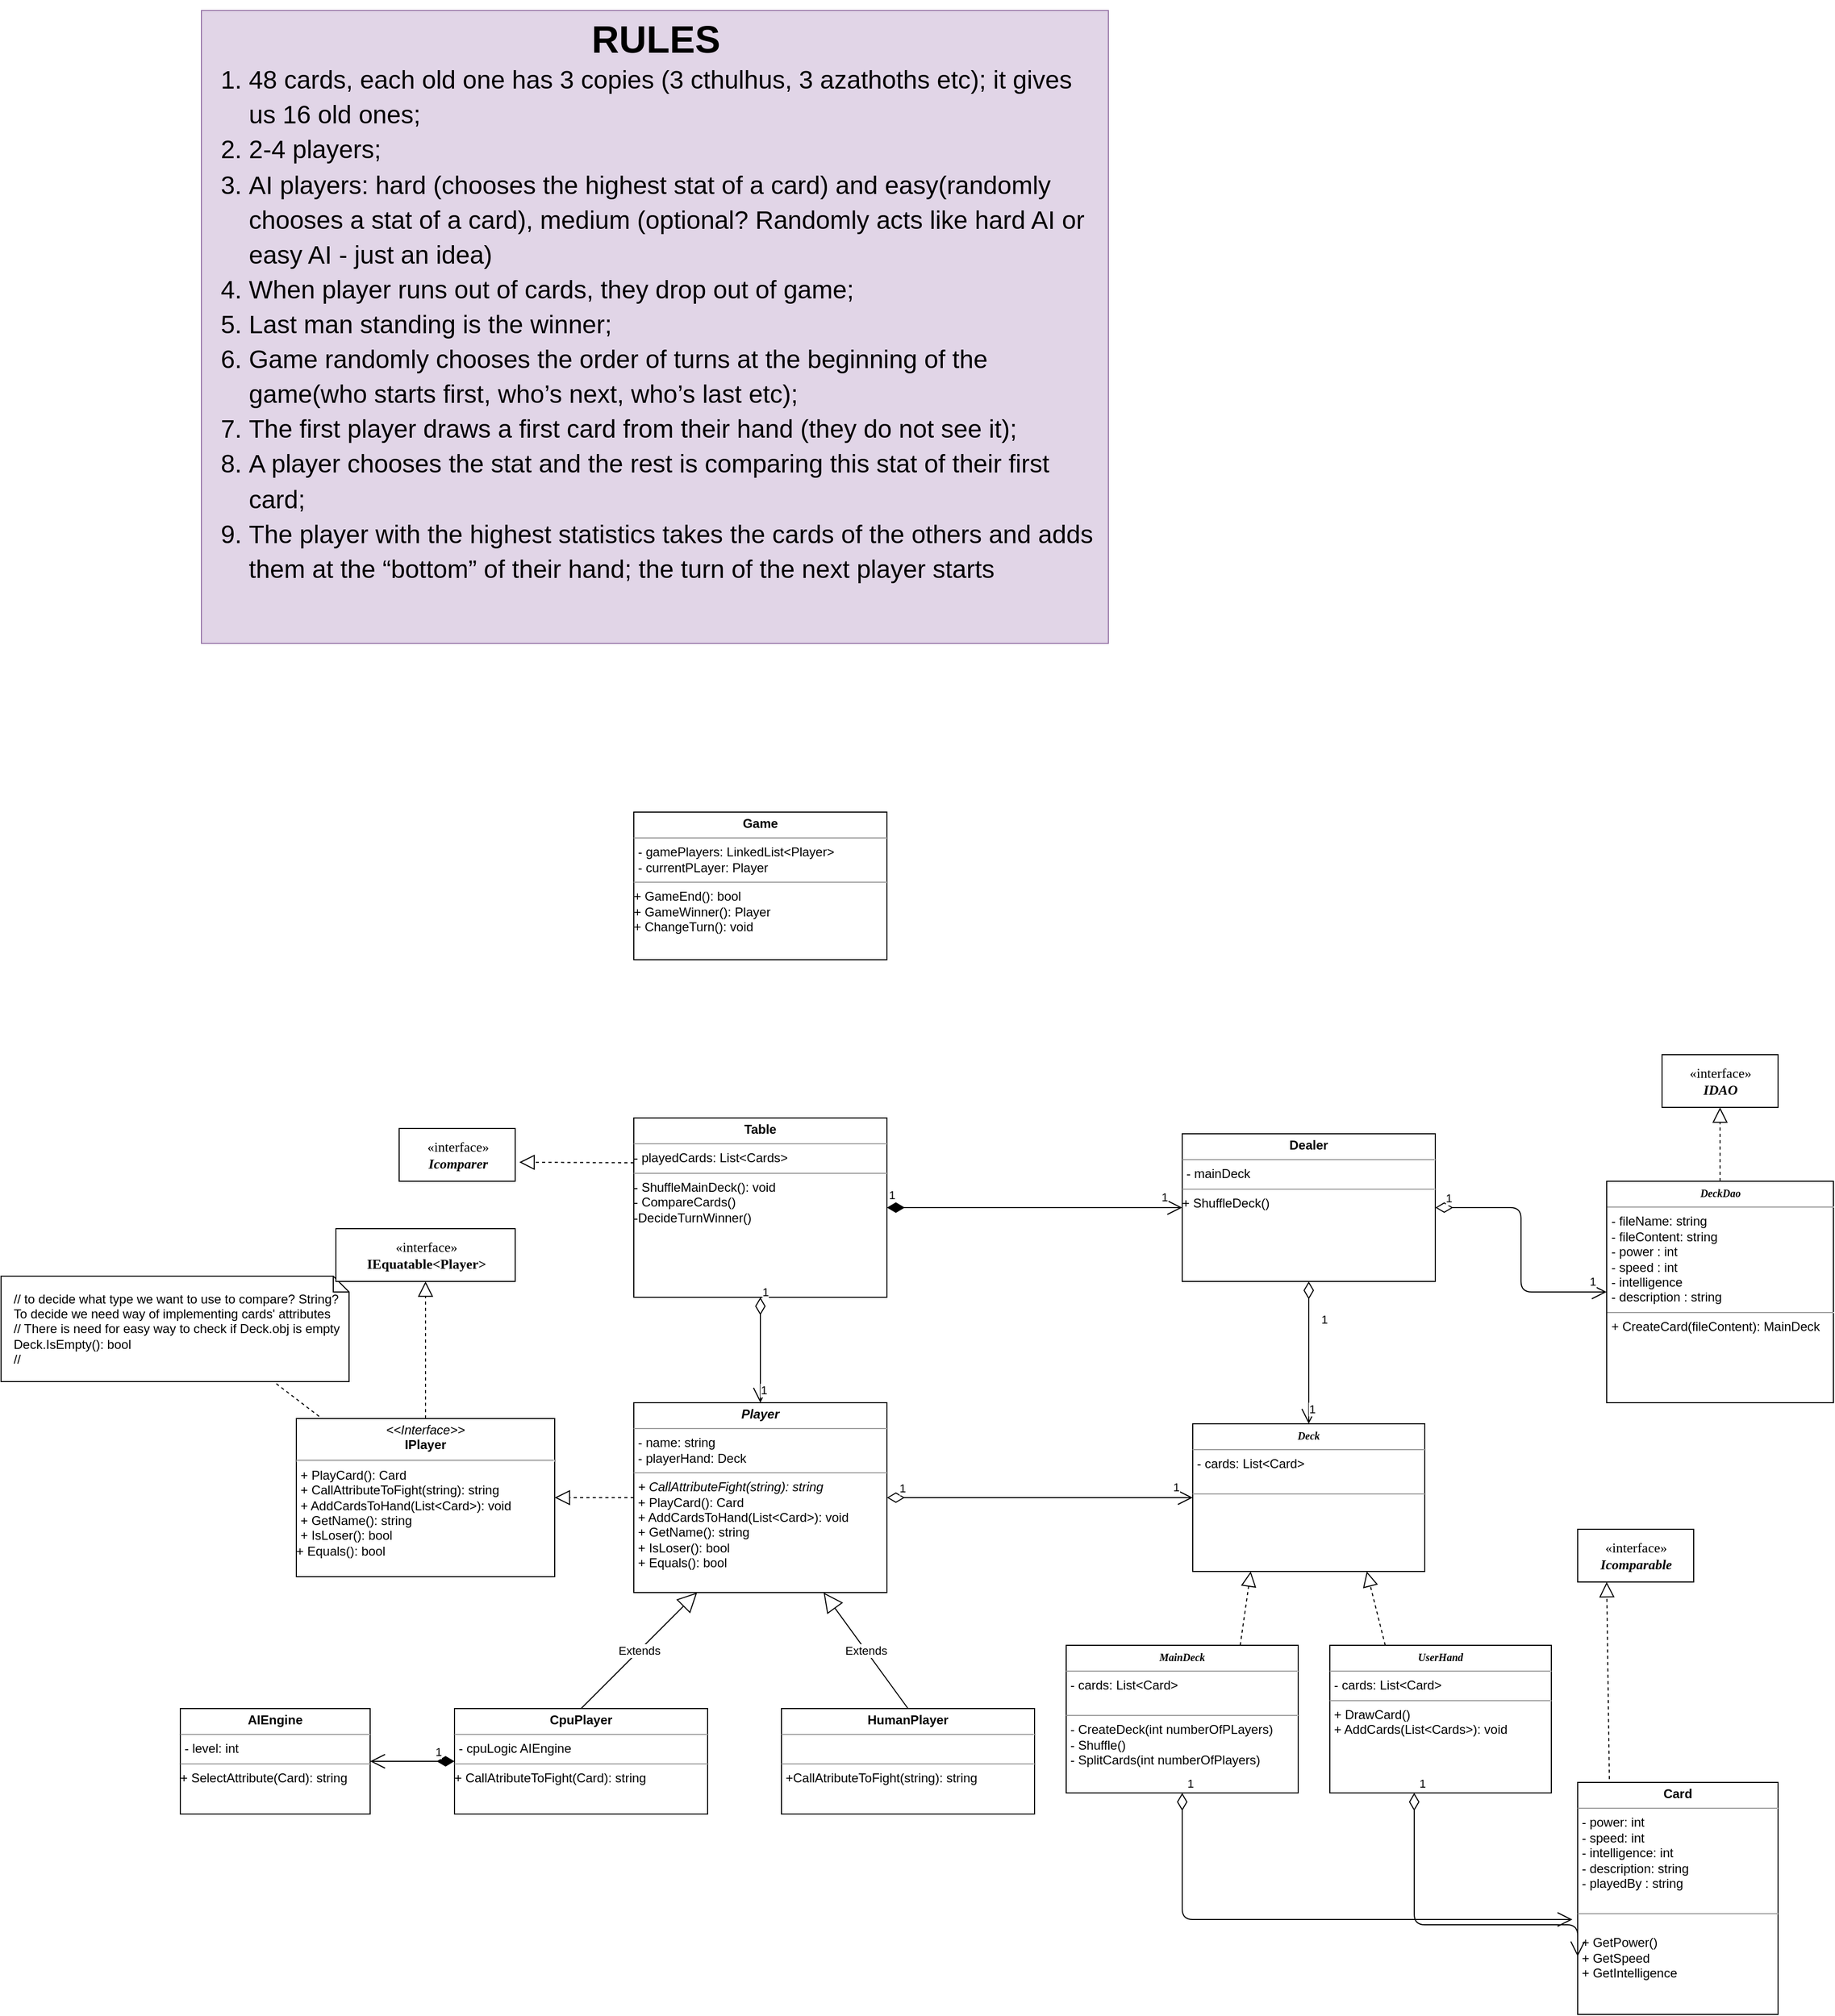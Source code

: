 <mxfile version="13.3.4" type="google"><diagram name="Page-1" id="c4acf3e9-155e-7222-9cf6-157b1a14988f"><mxGraphModel dx="2512" dy="1971" grid="1" gridSize="10" guides="1" tooltips="1" connect="1" arrows="1" fold="1" page="1" pageScale="1" pageWidth="850" pageHeight="1100" background="#ffffff" math="0" shadow="0"><root><mxCell id="0"/><mxCell id="1" parent="0"/><mxCell id="5d2195bd80daf111-9" value="&lt;p style=&quot;margin: 0px ; margin-top: 4px ; text-align: center&quot;&gt;&lt;b&gt;Card&lt;/b&gt;&lt;/p&gt;&lt;hr size=&quot;1&quot;&gt;&lt;p style=&quot;margin: 0px ; margin-left: 4px&quot;&gt;- power: int&lt;br&gt;- speed: int&lt;/p&gt;&lt;p style=&quot;margin: 0px ; margin-left: 4px&quot;&gt;- intelligence: int&lt;/p&gt;&lt;p style=&quot;margin: 0px ; margin-left: 4px&quot;&gt;- description: string&lt;/p&gt;&lt;p style=&quot;margin: 0px ; margin-left: 4px&quot;&gt;- playedBy : string&lt;/p&gt;&lt;p style=&quot;margin: 0px ; margin-left: 4px&quot;&gt;&lt;br&gt;&lt;/p&gt;&lt;hr size=&quot;1&quot;&gt;&lt;p style=&quot;margin: 0px ; margin-left: 4px&quot;&gt;&lt;br&gt;+ GetPower()&lt;/p&gt;&lt;p style=&quot;margin: 0px ; margin-left: 4px&quot;&gt;+ GetSpeed&lt;/p&gt;&lt;p style=&quot;margin: 0px ; margin-left: 4px&quot;&gt;+ GetIntelligence&lt;/p&gt;&lt;p style=&quot;margin: 0px ; margin-left: 4px&quot;&gt;&lt;br&gt;&lt;/p&gt;" style="verticalAlign=top;align=left;overflow=fill;fontSize=12;fontFamily=Helvetica;html=1;rounded=0;shadow=0;comic=0;labelBackgroundColor=none;strokeWidth=1" parent="1" vertex="1"><mxGeometry x="375" y="640" width="190" height="220" as="geometry"/></mxCell><mxCell id="5d2195bd80daf111-13" value="&lt;font style=&quot;font-size: 13px&quot;&gt;«interface»&lt;br&gt;&lt;i&gt;&lt;b&gt;Icomparable&lt;/b&gt;&lt;/i&gt;&lt;/font&gt;" style="html=1;rounded=0;shadow=0;comic=0;labelBackgroundColor=none;strokeWidth=1;fontFamily=Verdana;fontSize=10;align=center;" parent="1" vertex="1"><mxGeometry x="375" y="400" width="110" height="50" as="geometry"/></mxCell><mxCell id="zJbqKSlz1I0cdjYQfldE-4" value="" style="endArrow=block;dashed=1;endFill=0;endSize=12;html=1;entryX=0.25;entryY=1;entryDx=0;entryDy=0;exitX=0.158;exitY=-0.014;exitDx=0;exitDy=0;exitPerimeter=0;" parent="1" source="5d2195bd80daf111-9" target="5d2195bd80daf111-13" edge="1"><mxGeometry width="160" relative="1" as="geometry"><mxPoint x="403" y="600" as="sourcePoint"/><mxPoint x="220" y="587" as="targetPoint"/></mxGeometry></mxCell><mxCell id="zJbqKSlz1I0cdjYQfldE-5" value="&lt;p style=&quot;margin: 0px ; margin-top: 4px ; text-align: center&quot;&gt;&lt;i style=&quot;font-family: &amp;#34;verdana&amp;#34; ; font-size: 10px&quot;&gt;&lt;b&gt;Deck&lt;/b&gt;&lt;/i&gt;&lt;br&gt;&lt;/p&gt;&lt;hr size=&quot;1&quot;&gt;&lt;p style=&quot;margin: 0px ; margin-left: 4px&quot;&gt;&lt;span&gt;- cards: List&amp;lt;Card&amp;gt;&lt;/span&gt;&lt;br&gt;&lt;/p&gt;&lt;p style=&quot;margin: 0px ; margin-left: 4px&quot;&gt;&lt;br&gt;&lt;/p&gt;&lt;hr size=&quot;1&quot;&gt;&lt;p style=&quot;margin: 0px ; margin-left: 4px&quot;&gt;&lt;br&gt;&lt;/p&gt;" style="verticalAlign=top;align=left;overflow=fill;fontSize=12;fontFamily=Helvetica;html=1;rounded=0;shadow=0;comic=0;labelBackgroundColor=none;strokeWidth=1" parent="1" vertex="1"><mxGeometry x="10" y="300" width="220" height="140" as="geometry"/></mxCell><mxCell id="knvV5cfV0-kSAaih6F3k-11" value="&lt;p style=&quot;margin: 0px ; margin-top: 4px ; text-align: center&quot;&gt;&lt;i&gt;&lt;b&gt;Player&lt;/b&gt;&lt;/i&gt;&lt;br&gt;&lt;/p&gt;&lt;hr size=&quot;1&quot;&gt;&lt;p style=&quot;margin: 0px ; margin-left: 4px&quot;&gt;- name: string&lt;/p&gt;&lt;p style=&quot;margin: 0px ; margin-left: 4px&quot;&gt;- playerHand: Deck&lt;br&gt;&lt;/p&gt;&lt;hr size=&quot;1&quot;&gt;&lt;p style=&quot;margin: 0px ; margin-left: 4px&quot;&gt;&lt;i&gt;+ CallAttributeFight(string): string&lt;/i&gt;&lt;/p&gt;&lt;p style=&quot;margin: 0px ; margin-left: 4px&quot;&gt;+ PlayCard(): Card&lt;br&gt;&lt;/p&gt;&lt;p style=&quot;margin: 0px ; margin-left: 4px&quot;&gt;+ AddCardsToHand(List&amp;lt;Card&amp;gt;): void&lt;/p&gt;&lt;p style=&quot;margin: 0px ; margin-left: 4px&quot;&gt;+ GetName(): string&lt;br&gt;&lt;/p&gt;&lt;p style=&quot;margin: 0px ; margin-left: 4px&quot;&gt;+ IsLoser(): bool&lt;/p&gt;&lt;p style=&quot;margin: 0px ; margin-left: 4px&quot;&gt;+ Equals(): bool&lt;br&gt;&lt;/p&gt;&lt;p style=&quot;margin: 0px ; margin-left: 4px&quot;&gt;&lt;br&gt;&lt;/p&gt;" style="verticalAlign=top;align=left;overflow=fill;fontSize=12;fontFamily=Helvetica;html=1;rounded=0;shadow=0;comic=0;labelBackgroundColor=none;strokeWidth=1" parent="1" vertex="1"><mxGeometry x="-520" y="280" width="240" height="180" as="geometry"/></mxCell><mxCell id="zJbqKSlz1I0cdjYQfldE-6" value="&lt;p style=&quot;margin: 4px 0px 0px ; text-align: center&quot;&gt;&lt;font face=&quot;verdana&quot;&gt;&lt;span style=&quot;font-size: 10px&quot;&gt;&lt;b&gt;&lt;i&gt;MainDeck&lt;/i&gt;&lt;/b&gt;&lt;/span&gt;&lt;/font&gt;&lt;/p&gt;&lt;hr size=&quot;1&quot;&gt;&lt;p style=&quot;margin: 0px 0px 0px 4px&quot;&gt;- cards: List&amp;lt;Card&amp;gt;&lt;br&gt;&lt;/p&gt;&lt;p style=&quot;margin: 0px 0px 0px 4px&quot;&gt;&lt;br&gt;&lt;/p&gt;&lt;hr size=&quot;1&quot;&gt;&lt;p style=&quot;margin: 0px 0px 0px 4px&quot;&gt;- CreateDeck(int numberOfPLayers)&lt;/p&gt;&lt;p style=&quot;margin: 0px 0px 0px 4px&quot;&gt;- Shuffle()&lt;br&gt;- SplitCards(int numberOfPlayers)&lt;/p&gt;" style="verticalAlign=top;align=left;overflow=fill;fontSize=12;fontFamily=Helvetica;html=1;rounded=0;shadow=0;comic=0;labelBackgroundColor=none;strokeWidth=1" parent="1" vertex="1"><mxGeometry x="-110" y="510" width="220" height="140" as="geometry"/></mxCell><mxCell id="zJbqKSlz1I0cdjYQfldE-7" value="&lt;p style=&quot;margin: 0px ; margin-top: 4px ; text-align: center&quot;&gt;&lt;i style=&quot;font-family: &amp;#34;verdana&amp;#34; ; font-size: 10px&quot;&gt;&lt;b&gt;UserHand&lt;/b&gt;&lt;/i&gt;&lt;/p&gt;&lt;hr size=&quot;1&quot;&gt;&lt;p style=&quot;margin: 0px ; margin-left: 4px&quot;&gt;&lt;span&gt;- cards: List&amp;lt;Card&amp;gt;&lt;/span&gt;&lt;br&gt;&lt;/p&gt;&lt;hr size=&quot;1&quot;&gt;&lt;p style=&quot;margin: 0px ; margin-left: 4px&quot;&gt;+ DrawCard()&lt;br&gt;+ AddCards(List&amp;lt;Cards&amp;gt;): void&lt;br&gt;&lt;/p&gt;" style="verticalAlign=top;align=left;overflow=fill;fontSize=12;fontFamily=Helvetica;html=1;rounded=0;shadow=0;comic=0;labelBackgroundColor=none;strokeWidth=1" parent="1" vertex="1"><mxGeometry x="140" y="510" width="210" height="140" as="geometry"/></mxCell><mxCell id="knvV5cfV0-kSAaih6F3k-12" value="&lt;p style=&quot;margin: 0px ; margin-top: 4px ; text-align: center&quot;&gt;&lt;b&gt;HumanPlayer&lt;/b&gt;&lt;br&gt;&lt;/p&gt;&lt;hr size=&quot;1&quot;&gt;&lt;br&gt;&lt;hr size=&quot;1&quot;&gt;&lt;p style=&quot;margin: 0px ; margin-left: 4px&quot;&gt;+CallAtributeToFight(string): string&lt;/p&gt;" style="verticalAlign=top;align=left;overflow=fill;fontSize=12;fontFamily=Helvetica;html=1;rounded=0;shadow=0;comic=0;labelBackgroundColor=none;strokeWidth=1" parent="1" vertex="1"><mxGeometry x="-380" y="570" width="240" height="100" as="geometry"/></mxCell><mxCell id="knvV5cfV0-kSAaih6F3k-13" value="&lt;p style=&quot;margin: 0px ; margin-top: 4px ; text-align: center&quot;&gt;&lt;i&gt;&amp;lt;&amp;lt;Interface&amp;gt;&amp;gt;&lt;/i&gt;&lt;br&gt;&lt;b&gt;IPlayer&lt;/b&gt;&lt;/p&gt;&lt;hr&gt;&lt;p style=&quot;margin: 0px ; margin-left: 4px&quot;&gt;+ PlayCard(): Card&lt;br&gt;+ CallAttributeToFight(string): string&lt;br&gt;&lt;/p&gt;&lt;p style=&quot;margin: 0px ; margin-left: 4px&quot;&gt;+ AddCardsToHand(List&amp;lt;Card&amp;gt;): void&lt;/p&gt;&lt;p style=&quot;margin: 0px ; margin-left: 4px&quot;&gt;+ GetName(): string&lt;br&gt;&lt;/p&gt;&lt;p style=&quot;margin: 0px ; margin-left: 4px&quot;&gt;+ IsLoser(): bool&lt;/p&gt;+ Equals(): bool&lt;div&gt;&lt;br&gt;&lt;/div&gt;" style="verticalAlign=top;align=left;overflow=fill;fontSize=12;fontFamily=Helvetica;html=1;rounded=0;shadow=0;comic=0;labelBackgroundColor=none;strokeWidth=1;strokeColor=#000000;" parent="1" vertex="1"><mxGeometry x="-840" y="295" width="245" height="150" as="geometry"/></mxCell><mxCell id="zJbqKSlz1I0cdjYQfldE-8" value="" style="endArrow=block;dashed=1;endFill=0;endSize=12;html=1;entryX=0.25;entryY=1;entryDx=0;entryDy=0;exitX=0.75;exitY=0;exitDx=0;exitDy=0;" parent="1" edge="1" target="zJbqKSlz1I0cdjYQfldE-5" source="zJbqKSlz1I0cdjYQfldE-6"><mxGeometry width="160" relative="1" as="geometry"><mxPoint x="40" y="510" as="sourcePoint"/><mxPoint x="40" y="421" as="targetPoint"/></mxGeometry></mxCell><mxCell id="zJbqKSlz1I0cdjYQfldE-9" value="" style="endArrow=block;dashed=1;endFill=0;endSize=12;html=1;exitX=0.25;exitY=0;exitDx=0;exitDy=0;entryX=0.75;entryY=1;entryDx=0;entryDy=0;" parent="1" edge="1" target="zJbqKSlz1I0cdjYQfldE-5" source="zJbqKSlz1I0cdjYQfldE-7"><mxGeometry width="160" relative="1" as="geometry"><mxPoint x="171.57" y="510" as="sourcePoint"/><mxPoint x="170" y="421" as="targetPoint"/></mxGeometry></mxCell><mxCell id="knvV5cfV0-kSAaih6F3k-14" value="Extends" style="endArrow=block;endSize=16;endFill=0;html=1;exitX=0.5;exitY=0;exitDx=0;exitDy=0;entryX=0.75;entryY=1;entryDx=0;entryDy=0;" parent="1" source="knvV5cfV0-kSAaih6F3k-12" target="knvV5cfV0-kSAaih6F3k-11" edge="1"><mxGeometry width="160" relative="1" as="geometry"><mxPoint x="-270" y="410" as="sourcePoint"/><mxPoint x="-110" y="410" as="targetPoint"/></mxGeometry></mxCell><mxCell id="knvV5cfV0-kSAaih6F3k-16" value="&lt;p style=&quot;margin: 0px ; margin-top: 4px ; text-align: center&quot;&gt;&lt;b&gt;CpuPlayer&lt;/b&gt;&lt;br&gt;&lt;/p&gt;&lt;hr size=&quot;1&quot;&gt;&lt;p style=&quot;margin: 0px ; margin-left: 4px&quot;&gt;- cpuLogic AIEngine&lt;br&gt;&lt;/p&gt;&lt;hr size=&quot;1&quot;&gt;+ CallAtributeToFight(Card): string" style="verticalAlign=top;align=left;overflow=fill;fontSize=12;fontFamily=Helvetica;html=1;rounded=0;shadow=0;comic=0;labelBackgroundColor=none;strokeWidth=1" parent="1" vertex="1"><mxGeometry x="-690" y="570" width="240" height="100" as="geometry"/></mxCell><mxCell id="knvV5cfV0-kSAaih6F3k-17" value="Extends" style="endArrow=block;endSize=16;endFill=0;html=1;exitX=0.5;exitY=0;exitDx=0;exitDy=0;entryX=0.25;entryY=1;entryDx=0;entryDy=0;" parent="1" source="knvV5cfV0-kSAaih6F3k-16" target="knvV5cfV0-kSAaih6F3k-11" edge="1"><mxGeometry width="160" relative="1" as="geometry"><mxPoint x="-420" y="546" as="sourcePoint"/><mxPoint x="-520" y="410" as="targetPoint"/></mxGeometry></mxCell><mxCell id="knvV5cfV0-kSAaih6F3k-19" value="" style="endArrow=block;dashed=1;endFill=0;endSize=12;html=1;entryX=1;entryY=0.5;entryDx=0;entryDy=0;exitX=0;exitY=0.5;exitDx=0;exitDy=0;" parent="1" source="knvV5cfV0-kSAaih6F3k-11" target="knvV5cfV0-kSAaih6F3k-13" edge="1"><mxGeometry width="160" relative="1" as="geometry"><mxPoint x="-500" y="190" as="sourcePoint"/><mxPoint x="-340" y="190" as="targetPoint"/></mxGeometry></mxCell><mxCell id="zJbqKSlz1I0cdjYQfldE-13" value="1" style="endArrow=open;html=1;endSize=12;startArrow=diamondThin;startSize=14;startFill=0;edgeStyle=orthogonalEdgeStyle;align=left;verticalAlign=bottom;entryX=0;entryY=0.75;entryDx=0;entryDy=0;" parent="1" target="5d2195bd80daf111-9" edge="1"><mxGeometry x="-1" y="3" relative="1" as="geometry"><mxPoint x="220" y="650" as="sourcePoint"/><mxPoint x="380" y="650" as="targetPoint"/><Array as="points"><mxPoint x="220" y="775"/></Array></mxGeometry></mxCell><mxCell id="zJbqKSlz1I0cdjYQfldE-14" value="1" style="endArrow=open;html=1;endSize=12;startArrow=diamondThin;startSize=14;startFill=0;edgeStyle=orthogonalEdgeStyle;align=left;verticalAlign=bottom;" parent="1" edge="1"><mxGeometry x="-1" y="3" relative="1" as="geometry"><mxPoint y="650" as="sourcePoint"/><mxPoint x="370" y="770" as="targetPoint"/><Array as="points"><mxPoint y="770"/></Array></mxGeometry></mxCell><mxCell id="zJbqKSlz1I0cdjYQfldE-15" style="edgeStyle=orthogonalEdgeStyle;rounded=0;orthogonalLoop=1;jettySize=auto;html=1;exitX=0.5;exitY=1;exitDx=0;exitDy=0;" parent="1" source="zJbqKSlz1I0cdjYQfldE-5" target="zJbqKSlz1I0cdjYQfldE-5" edge="1"><mxGeometry relative="1" as="geometry"/></mxCell><mxCell id="zJbqKSlz1I0cdjYQfldE-16" value="&lt;font style=&quot;font-size: 13px&quot;&gt;«interface»&lt;br&gt;&lt;i&gt;&lt;b&gt;Icomparer&lt;/b&gt;&lt;/i&gt;&lt;/font&gt;" style="html=1;rounded=0;shadow=0;comic=0;labelBackgroundColor=none;strokeWidth=1;fontFamily=Verdana;fontSize=10;align=center;" parent="1" vertex="1"><mxGeometry x="-742.5" y="20" width="110" height="50" as="geometry"/></mxCell><mxCell id="zJbqKSlz1I0cdjYQfldE-20" value="" style="endArrow=block;dashed=1;endFill=0;endSize=12;html=1;exitX=0;exitY=0.25;exitDx=0;exitDy=0;entryX=1.036;entryY=0.64;entryDx=0;entryDy=0;entryPerimeter=0;" parent="1" source="zDq9rpyHAL72L7RHQZ0R-6" target="zJbqKSlz1I0cdjYQfldE-16" edge="1"><mxGeometry width="160" relative="1" as="geometry"><mxPoint x="705" y="520" as="sourcePoint"/><mxPoint x="520" y="460" as="targetPoint"/></mxGeometry></mxCell><mxCell id="zJbqKSlz1I0cdjYQfldE-22" value="&lt;p style=&quot;margin: 4px 0px 0px ; text-align: center&quot;&gt;&lt;font face=&quot;verdana&quot;&gt;&lt;span style=&quot;font-size: 10px&quot;&gt;&lt;b&gt;&lt;i&gt;DeckDao&lt;/i&gt;&lt;/b&gt;&lt;/span&gt;&lt;/font&gt;&lt;/p&gt;&lt;hr size=&quot;1&quot;&gt;&lt;p style=&quot;margin: 0px 0px 0px 4px&quot;&gt;- fileName: string&lt;/p&gt;&lt;p style=&quot;margin: 0px 0px 0px 4px&quot;&gt;- fileContent: string&lt;/p&gt;&lt;p style=&quot;margin: 0px 0px 0px 4px&quot;&gt;- power : int&lt;/p&gt;&lt;p style=&quot;margin: 0px 0px 0px 4px&quot;&gt;- speed : int&lt;/p&gt;&lt;p style=&quot;margin: 0px 0px 0px 4px&quot;&gt;- intelligence&lt;/p&gt;&lt;p style=&quot;margin: 0px 0px 0px 4px&quot;&gt;- description : string&lt;/p&gt;&lt;hr size=&quot;1&quot;&gt;&lt;p style=&quot;margin: 0px 0px 0px 4px&quot;&gt;+ CreateCard(fileContent): MainDeck&lt;/p&gt;&lt;p style=&quot;margin: 0px 0px 0px 4px&quot;&gt;&lt;br&gt;&lt;/p&gt;" style="verticalAlign=top;align=left;overflow=fill;fontSize=12;fontFamily=Helvetica;html=1;rounded=0;shadow=0;comic=0;labelBackgroundColor=none;strokeWidth=1" parent="1" vertex="1"><mxGeometry x="402.5" y="70" width="215" height="210" as="geometry"/></mxCell><mxCell id="zJbqKSlz1I0cdjYQfldE-23" value="&lt;font style=&quot;font-size: 13px&quot;&gt;«interface»&lt;br&gt;&lt;i&gt;&lt;b&gt;IDAO&lt;/b&gt;&lt;/i&gt;&lt;/font&gt;" style="html=1;rounded=0;shadow=0;comic=0;labelBackgroundColor=none;strokeWidth=1;fontFamily=Verdana;fontSize=10;align=center;" parent="1" vertex="1"><mxGeometry x="455" y="-50" width="110" height="50" as="geometry"/></mxCell><mxCell id="zJbqKSlz1I0cdjYQfldE-24" value="" style="endArrow=block;dashed=1;endFill=0;endSize=12;html=1;exitX=0.5;exitY=0;exitDx=0;exitDy=0;entryX=0.5;entryY=1;entryDx=0;entryDy=0;" parent="1" source="zJbqKSlz1I0cdjYQfldE-22" target="zJbqKSlz1I0cdjYQfldE-23" edge="1"><mxGeometry width="160" relative="1" as="geometry"><mxPoint x="704.41" y="890" as="sourcePoint"/><mxPoint x="704.41" y="820" as="targetPoint"/></mxGeometry></mxCell><mxCell id="r5YRLTdHEsEdtUXUb9aM-1" value="&lt;h1&gt;&lt;span id=&quot;docs-internal-guid-c9c8c73b-7fff-2d49-fba3-f013e277c60d&quot;&gt;&lt;font&gt;&lt;div style=&quot;text-align: center&quot;&gt;&lt;font face=&quot;arial&quot; style=&quot;font-size: 36px&quot;&gt;RULES&lt;/font&gt;&lt;/div&gt;&lt;ol style=&quot;font-size: 24px ; font-weight: normal ; margin-top: 0px ; margin-bottom: 0px&quot;&gt;&lt;li dir=&quot;ltr&quot; style=&quot;list-style-type: decimal ; font-family: &amp;#34;arial&amp;#34; ; background-color: transparent ; vertical-align: baseline&quot;&gt;&lt;p dir=&quot;ltr&quot; style=&quot;line-height: 1.38 ; margin-top: 0pt ; margin-bottom: 0pt&quot;&gt;&lt;span style=&quot;background-color: transparent ; vertical-align: baseline&quot;&gt;&lt;font&gt;48 cards, each old one has 3 copies (3 cthulhus, 3 azathoths etc); it gives us 16 old ones;&lt;/font&gt;&lt;/span&gt;&lt;/p&gt;&lt;/li&gt;&lt;li dir=&quot;ltr&quot; style=&quot;list-style-type: decimal ; font-family: &amp;#34;arial&amp;#34; ; background-color: transparent ; vertical-align: baseline&quot;&gt;&lt;p dir=&quot;ltr&quot; style=&quot;line-height: 1.38 ; margin-top: 0pt ; margin-bottom: 0pt&quot;&gt;&lt;span style=&quot;background-color: transparent ; vertical-align: baseline&quot;&gt;2-4 players;&lt;/span&gt;&lt;/p&gt;&lt;/li&gt;&lt;li dir=&quot;ltr&quot; style=&quot;list-style-type: decimal ; font-family: &amp;#34;arial&amp;#34; ; background-color: transparent ; vertical-align: baseline&quot;&gt;&lt;p dir=&quot;ltr&quot; style=&quot;line-height: 1.38 ; margin-top: 0pt ; margin-bottom: 0pt&quot;&gt;&lt;span style=&quot;background-color: transparent ; vertical-align: baseline&quot;&gt;AI players: hard (chooses the highest stat of a card) and easy(randomly chooses a stat of a card), medium (optional? Randomly acts like hard AI or easy AI - just an idea)&lt;/span&gt;&lt;/p&gt;&lt;/li&gt;&lt;li dir=&quot;ltr&quot; style=&quot;list-style-type: decimal ; font-family: &amp;#34;arial&amp;#34; ; background-color: transparent ; vertical-align: baseline&quot;&gt;&lt;p dir=&quot;ltr&quot; style=&quot;line-height: 1.38 ; margin-top: 0pt ; margin-bottom: 0pt&quot;&gt;&lt;span style=&quot;background-color: transparent ; vertical-align: baseline&quot;&gt;When player runs out of cards, they drop out of game;&lt;/span&gt;&lt;/p&gt;&lt;/li&gt;&lt;li dir=&quot;ltr&quot; style=&quot;list-style-type: decimal ; font-family: &amp;#34;arial&amp;#34; ; background-color: transparent ; vertical-align: baseline&quot;&gt;&lt;p dir=&quot;ltr&quot; style=&quot;line-height: 1.38 ; margin-top: 0pt ; margin-bottom: 0pt&quot;&gt;&lt;span style=&quot;background-color: transparent ; vertical-align: baseline&quot;&gt;Last man standing is the winner;&lt;/span&gt;&lt;/p&gt;&lt;/li&gt;&lt;li dir=&quot;ltr&quot; style=&quot;list-style-type: decimal ; font-family: &amp;#34;arial&amp;#34; ; background-color: transparent ; vertical-align: baseline&quot;&gt;&lt;p dir=&quot;ltr&quot; style=&quot;line-height: 1.38 ; margin-top: 0pt ; margin-bottom: 0pt&quot;&gt;&lt;span style=&quot;background-color: transparent ; vertical-align: baseline&quot;&gt;Game randomly chooses the order of turns at the beginning of the game(who starts first, who’s next, who’s last etc);&lt;/span&gt;&lt;/p&gt;&lt;/li&gt;&lt;li dir=&quot;ltr&quot; style=&quot;list-style-type: decimal ; font-family: &amp;#34;arial&amp;#34; ; background-color: transparent ; vertical-align: baseline&quot;&gt;&lt;p dir=&quot;ltr&quot; style=&quot;line-height: 1.38 ; margin-top: 0pt ; margin-bottom: 0pt&quot;&gt;&lt;span style=&quot;background-color: transparent ; vertical-align: baseline&quot;&gt;The first player draws a first card from their hand (they do not see it);&lt;/span&gt;&lt;/p&gt;&lt;/li&gt;&lt;li dir=&quot;ltr&quot; style=&quot;list-style-type: decimal ; font-family: &amp;#34;arial&amp;#34; ; background-color: transparent ; vertical-align: baseline&quot;&gt;&lt;p dir=&quot;ltr&quot; style=&quot;line-height: 1.38 ; margin-top: 0pt ; margin-bottom: 0pt&quot;&gt;&lt;span style=&quot;background-color: transparent ; vertical-align: baseline&quot;&gt;A player chooses the stat and the rest is comparing this stat of their first card;&lt;/span&gt;&lt;/p&gt;&lt;/li&gt;&lt;li dir=&quot;ltr&quot; style=&quot;list-style-type: decimal ; font-family: &amp;#34;arial&amp;#34; ; background-color: transparent ; vertical-align: baseline&quot;&gt;&lt;p dir=&quot;ltr&quot; style=&quot;line-height: 1.38 ; margin-top: 0pt ; margin-bottom: 0pt&quot;&gt;&lt;span style=&quot;background-color: transparent ; vertical-align: baseline&quot;&gt;The player with the highest statistics takes the cards of the others and adds them at the “bottom” of their hand; the turn of the next player starts&lt;/span&gt;&lt;/p&gt;&lt;/li&gt;&lt;/ol&gt;&lt;/font&gt;&lt;/span&gt;&lt;/h1&gt;" style="text;html=1;strokeColor=#9673a6;fillColor=#e1d5e7;spacing=5;spacingTop=-20;whiteSpace=wrap;overflow=hidden;rounded=0;" parent="1" vertex="1"><mxGeometry x="-930" y="-1040" width="860" height="600" as="geometry"/></mxCell><mxCell id="r5YRLTdHEsEdtUXUb9aM-3" style="edgeStyle=orthogonalEdgeStyle;rounded=0;orthogonalLoop=1;jettySize=auto;html=1;exitX=0.5;exitY=1;exitDx=0;exitDy=0;" parent="1" source="r5YRLTdHEsEdtUXUb9aM-1" target="r5YRLTdHEsEdtUXUb9aM-1" edge="1"><mxGeometry relative="1" as="geometry"/></mxCell><mxCell id="zDq9rpyHAL72L7RHQZ0R-3" value="1" style="endArrow=open;html=1;endSize=12;startArrow=diamondThin;startSize=14;startFill=0;edgeStyle=orthogonalEdgeStyle;align=left;verticalAlign=bottom;" parent="1" source="knvV5cfV0-kSAaih6F3k-11" target="zJbqKSlz1I0cdjYQfldE-5" edge="1"><mxGeometry x="-0.933" relative="1" as="geometry"><mxPoint x="-240" y="360" as="sourcePoint"/><mxPoint x="-80" y="360" as="targetPoint"/><mxPoint as="offset"/><Array as="points"/></mxGeometry></mxCell><mxCell id="zDq9rpyHAL72L7RHQZ0R-4" value="1" style="edgeLabel;html=1;align=center;verticalAlign=middle;resizable=0;points=[];" parent="zDq9rpyHAL72L7RHQZ0R-3" vertex="1" connectable="0"><mxGeometry x="0.887" y="3" relative="1" as="geometry"><mxPoint y="-7" as="offset"/></mxGeometry></mxCell><mxCell id="zDq9rpyHAL72L7RHQZ0R-6" value="&lt;p style=&quot;margin: 0px ; margin-top: 4px ; text-align: center&quot;&gt;&lt;b&gt;Table&lt;/b&gt;&lt;br&gt;&lt;/p&gt;&lt;hr size=&quot;1&quot;&gt;- playedCards: List&amp;lt;Cards&amp;gt;&lt;br&gt;&lt;hr size=&quot;1&quot;&gt;- ShuffleMainDeck(): void&lt;br&gt;- CompareCards()&lt;br&gt;-DecideTurnWinner()&amp;nbsp;&lt;br&gt;&lt;br&gt;&lt;p style=&quot;margin: 0px ; margin-left: 4px&quot;&gt;&lt;br&gt;&lt;/p&gt;" style="verticalAlign=top;align=left;overflow=fill;fontSize=12;fontFamily=Helvetica;html=1;rounded=0;shadow=0;comic=0;labelBackgroundColor=none;strokeWidth=1" parent="1" vertex="1"><mxGeometry x="-520" y="10" width="240" height="170" as="geometry"/></mxCell><mxCell id="zDq9rpyHAL72L7RHQZ0R-7" value="1" style="endArrow=open;html=1;endSize=12;startArrow=diamondThin;startSize=14;startFill=0;edgeStyle=orthogonalEdgeStyle;align=left;verticalAlign=bottom;entryX=0.5;entryY=0;entryDx=0;entryDy=0;" parent="1" source="zDq9rpyHAL72L7RHQZ0R-9" target="zJbqKSlz1I0cdjYQfldE-5" edge="1"><mxGeometry x="-0.333" y="10" relative="1" as="geometry"><mxPoint x="-270" y="230" as="sourcePoint"/><mxPoint x="30" y="230" as="targetPoint"/><mxPoint as="offset"/></mxGeometry></mxCell><mxCell id="zDq9rpyHAL72L7RHQZ0R-8" value="1" style="edgeLabel;html=1;align=center;verticalAlign=middle;resizable=0;points=[];" parent="zDq9rpyHAL72L7RHQZ0R-7" vertex="1" connectable="0"><mxGeometry x="0.887" y="3" relative="1" as="geometry"><mxPoint y="-7" as="offset"/></mxGeometry></mxCell><mxCell id="zDq9rpyHAL72L7RHQZ0R-9" value="&lt;p style=&quot;margin: 0px ; margin-top: 4px ; text-align: center&quot;&gt;&lt;b&gt;Dealer&lt;/b&gt;&lt;br&gt;&lt;/p&gt;&lt;hr size=&quot;1&quot;&gt;&lt;p style=&quot;margin: 0px ; margin-left: 4px&quot;&gt;- mainDeck&lt;br&gt;&lt;/p&gt;&lt;hr size=&quot;1&quot;&gt;+ ShuffleDeck()" style="verticalAlign=top;align=left;overflow=fill;fontSize=12;fontFamily=Helvetica;html=1;rounded=0;shadow=0;comic=0;labelBackgroundColor=none;strokeWidth=1" parent="1" vertex="1"><mxGeometry y="25" width="240" height="140" as="geometry"/></mxCell><mxCell id="K0MUBOmWtoiN1DbPs1B--4" value="1" style="endArrow=open;html=1;endSize=12;startArrow=diamondThin;startSize=14;startFill=0;edgeStyle=orthogonalEdgeStyle;align=left;verticalAlign=bottom;exitX=1;exitY=0.5;exitDx=0;exitDy=0;" parent="1" source="zDq9rpyHAL72L7RHQZ0R-9" target="zJbqKSlz1I0cdjYQfldE-22" edge="1"><mxGeometry x="-0.933" relative="1" as="geometry"><mxPoint x="390" y="340" as="sourcePoint"/><mxPoint x="690" y="340" as="targetPoint"/><mxPoint as="offset"/></mxGeometry></mxCell><mxCell id="K0MUBOmWtoiN1DbPs1B--5" value="1" style="edgeLabel;html=1;align=center;verticalAlign=middle;resizable=0;points=[];" parent="K0MUBOmWtoiN1DbPs1B--4" connectable="0" vertex="1"><mxGeometry x="0.887" y="3" relative="1" as="geometry"><mxPoint y="-7" as="offset"/></mxGeometry></mxCell><mxCell id="zDq9rpyHAL72L7RHQZ0R-11" value="1" style="endArrow=open;html=1;endSize=12;startArrow=diamondThin;startSize=14;startFill=1;edgeStyle=orthogonalEdgeStyle;align=left;verticalAlign=bottom;" parent="1" source="zDq9rpyHAL72L7RHQZ0R-6" target="zDq9rpyHAL72L7RHQZ0R-9" edge="1"><mxGeometry x="-1" y="3" relative="1" as="geometry"><mxPoint x="-220" y="110" as="sourcePoint"/><mxPoint x="-60" y="110" as="targetPoint"/></mxGeometry></mxCell><mxCell id="zDq9rpyHAL72L7RHQZ0R-12" value="1" style="edgeLabel;html=1;align=center;verticalAlign=middle;resizable=0;points=[];" parent="zDq9rpyHAL72L7RHQZ0R-11" vertex="1" connectable="0"><mxGeometry x="0.81" y="4" relative="1" as="geometry"><mxPoint x="9" y="-6" as="offset"/></mxGeometry></mxCell><mxCell id="zDq9rpyHAL72L7RHQZ0R-13" value="1" style="endArrow=open;html=1;endSize=12;startArrow=diamondThin;startSize=14;startFill=0;edgeStyle=orthogonalEdgeStyle;align=left;verticalAlign=bottom;entryX=0.5;entryY=0;entryDx=0;entryDy=0;" parent="1" source="zDq9rpyHAL72L7RHQZ0R-6" edge="1" target="knvV5cfV0-kSAaih6F3k-11"><mxGeometry x="-0.933" relative="1" as="geometry"><mxPoint x="-360" y="250" as="sourcePoint"/><mxPoint x="-410" y="270" as="targetPoint"/><mxPoint as="offset"/></mxGeometry></mxCell><mxCell id="zDq9rpyHAL72L7RHQZ0R-14" value="1" style="edgeLabel;html=1;align=center;verticalAlign=middle;resizable=0;points=[];" parent="zDq9rpyHAL72L7RHQZ0R-13" vertex="1" connectable="0"><mxGeometry x="0.887" y="3" relative="1" as="geometry"><mxPoint y="-7" as="offset"/></mxGeometry></mxCell><mxCell id="zDq9rpyHAL72L7RHQZ0R-16" value="&lt;p style=&quot;margin: 0px ; margin-top: 4px ; text-align: center&quot;&gt;&lt;b&gt;Game&lt;/b&gt;&lt;br&gt;&lt;/p&gt;&lt;hr size=&quot;1&quot;&gt;&lt;p style=&quot;margin: 0px ; margin-left: 4px&quot;&gt;- gamePlayers: LinkedList&amp;lt;Player&amp;gt;&lt;/p&gt;&lt;p style=&quot;margin: 0px ; margin-left: 4px&quot;&gt;- currentPLayer: Player&lt;br&gt;&lt;/p&gt;&lt;hr size=&quot;1&quot;&gt;&lt;div&gt;+ GameEnd(): bool&lt;/div&gt;&lt;div&gt;+ GameWinner(): Player&lt;/div&gt;&lt;div&gt;+ ChangeTurn(): void&lt;br&gt;&lt;/div&gt;" style="verticalAlign=top;align=left;overflow=fill;fontSize=12;fontFamily=Helvetica;html=1;rounded=0;shadow=0;comic=0;labelBackgroundColor=none;strokeWidth=1" parent="1" vertex="1"><mxGeometry x="-520" y="-280" width="240" height="140" as="geometry"/></mxCell><mxCell id="sLaKFQyMYN8z52C0CgZ6-3" value="&lt;div&gt;// to decide what type we want to use to compare? String? To decide we need way of implementing cards' attributes&lt;br&gt;&lt;/div&gt;&lt;div&gt;// There is need for easy way to check if Deck.obj is empty Deck.IsEmpty(): bool&lt;/div&gt;&lt;div&gt;// &lt;br&gt;&lt;/div&gt;" style="shape=note;size=15;align=left;spacingLeft=10;html=1;whiteSpace=wrap;" vertex="1" parent="1"><mxGeometry x="-1120" y="160" width="330" height="100" as="geometry"/></mxCell><mxCell id="sLaKFQyMYN8z52C0CgZ6-5" value="" style="edgeStyle=none;endArrow=none;exitX=0.791;exitY=1.02;dashed=1;html=1;exitDx=0;exitDy=0;exitPerimeter=0;" edge="1" source="sLaKFQyMYN8z52C0CgZ6-3" parent="1" target="knvV5cfV0-kSAaih6F3k-13"><mxGeometry x="1" relative="1" as="geometry"><mxPoint x="-650" y="460" as="targetPoint"/></mxGeometry></mxCell><mxCell id="sLaKFQyMYN8z52C0CgZ6-6" value="&lt;font style=&quot;font-size: 13px&quot;&gt;«interface»&lt;br&gt;&lt;b&gt;IEquatable&amp;lt;Player&amp;gt;&lt;/b&gt;&lt;br&gt;&lt;/font&gt;" style="html=1;rounded=0;shadow=0;comic=0;labelBackgroundColor=none;strokeWidth=1;fontFamily=Verdana;fontSize=10;align=center;" vertex="1" parent="1"><mxGeometry x="-802.5" y="115" width="170" height="50" as="geometry"/></mxCell><mxCell id="sLaKFQyMYN8z52C0CgZ6-7" value="" style="endArrow=block;dashed=1;endFill=0;endSize=12;html=1;" edge="1" parent="1" source="knvV5cfV0-kSAaih6F3k-13" target="sLaKFQyMYN8z52C0CgZ6-6"><mxGeometry width="160" relative="1" as="geometry"><mxPoint x="-645" y="240" as="sourcePoint"/><mxPoint x="-720" y="240" as="targetPoint"/></mxGeometry></mxCell><mxCell id="sLaKFQyMYN8z52C0CgZ6-8" value="&lt;p style=&quot;margin: 0px ; margin-top: 4px ; text-align: center&quot;&gt;&lt;b&gt;AIEngine&lt;/b&gt;&lt;br&gt;&lt;/p&gt;&lt;hr size=&quot;1&quot;&gt;&lt;p style=&quot;margin: 0px ; margin-left: 4px&quot;&gt;- level: int&lt;br&gt;&lt;/p&gt;&lt;hr size=&quot;1&quot;&gt;+ SelectAttribute(Card): string" style="verticalAlign=top;align=left;overflow=fill;fontSize=12;fontFamily=Helvetica;html=1;rounded=0;shadow=0;comic=0;labelBackgroundColor=none;strokeWidth=1" vertex="1" parent="1"><mxGeometry x="-950" y="570" width="180" height="100" as="geometry"/></mxCell><mxCell id="sLaKFQyMYN8z52C0CgZ6-9" value="1" style="endArrow=open;html=1;endSize=12;startArrow=diamondThin;startSize=14;startFill=1;edgeStyle=orthogonalEdgeStyle;align=left;verticalAlign=bottom;" edge="1" parent="1" source="knvV5cfV0-kSAaih6F3k-16" target="sLaKFQyMYN8z52C0CgZ6-8"><mxGeometry x="-0.5" relative="1" as="geometry"><mxPoint x="-740" y="510" as="sourcePoint"/><mxPoint x="-590" y="590" as="targetPoint"/><mxPoint as="offset"/></mxGeometry></mxCell></root></mxGraphModel></diagram></mxfile>